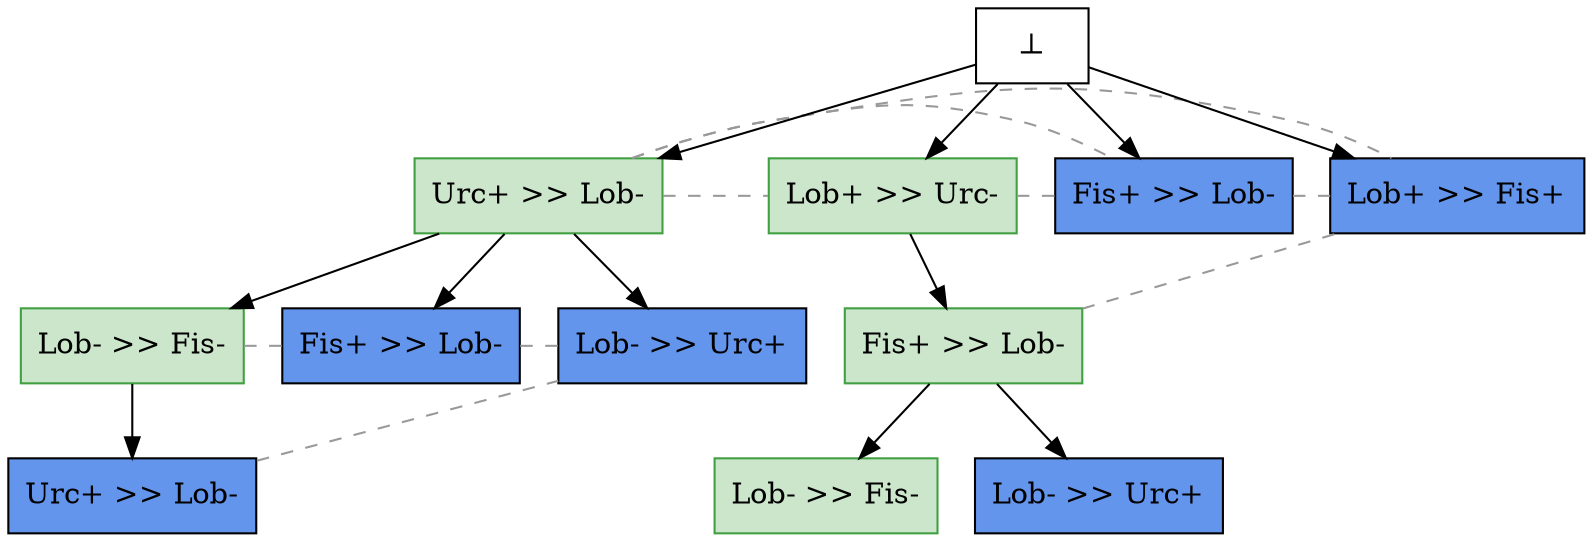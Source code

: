 digraph test {
e1 -> e3;
e2 -> e4;
e4 -> e5;
e3 -> e6;
e4 -> e7;
e1 -> e8;
e1 -> e9;
e0 -> e1;
e0 -> e2;
e0 -> e10;
e0 -> e11;

//conflicts
e1 -> e2 [arrowhead=none color=gray60 style=dashed constraint=false];
e1 -> e10 [arrowhead=none color=gray60 style=dashed constraint=false];
e1 -> e11 [arrowhead=none color=gray60 style=dashed constraint=false];
e2 -> e10 [arrowhead=none color=gray60 style=dashed constraint=false];
e3 -> e8 [arrowhead=none color=gray60 style=dashed constraint=false];
e4 -> e11 [arrowhead=none color=gray60 style=dashed constraint=false];
e6 -> e9 [arrowhead=none color=gray60 style=dashed constraint=false];
e8 -> e9 [arrowhead=none color=gray60 style=dashed constraint=false];
e10 -> e11 [arrowhead=none color=gray60 style=dashed constraint=false];

e1 [color="#409f40" fillcolor="#cce6cc:#cce6cc" label="Urc+ >> Lob-" shape=box style=filled];
e2 [color="#409f40" fillcolor="#cce6cc:#cce6cc" label="Lob+ >> Urc-" shape=box style=filled];
e3 [color="#409f40" fillcolor="#cce6cc:#cce6cc" label="Lob- >> Fis-" shape=box style=filled];
e4 [color="#409f40" fillcolor="#cce6cc:#cce6cc" label="Fis+ >> Lob-" shape=box style=filled];
e5 [color="#409f40" fillcolor="#cce6cc:#cce6cc" label="Lob- >> Fis-" shape=box style=filled];
e6 [color="black" fillcolor="cornflowerblue:cornflowerblue" label="Urc+ >> Lob-" shape=box style=filled];
e7 [color="black" fillcolor="cornflowerblue:cornflowerblue" label="Lob- >> Urc+" shape=box style=filled];
e8 [color="black" fillcolor="cornflowerblue:cornflowerblue" label="Fis+ >> Lob-" shape=box style=filled];
e9 [color="black" fillcolor="cornflowerblue:cornflowerblue" label="Lob- >> Urc+" shape=box style=filled];
e10 [color="black" fillcolor="cornflowerblue:cornflowerblue" label="Fis+ >> Lob-" shape=box style=filled];
e11 [color="black" fillcolor="cornflowerblue:cornflowerblue" label="Lob+ >> Fis+" shape=box style=filled];
e0 [fillcolor="white" label="⊥" shape=box style=filled];
}
